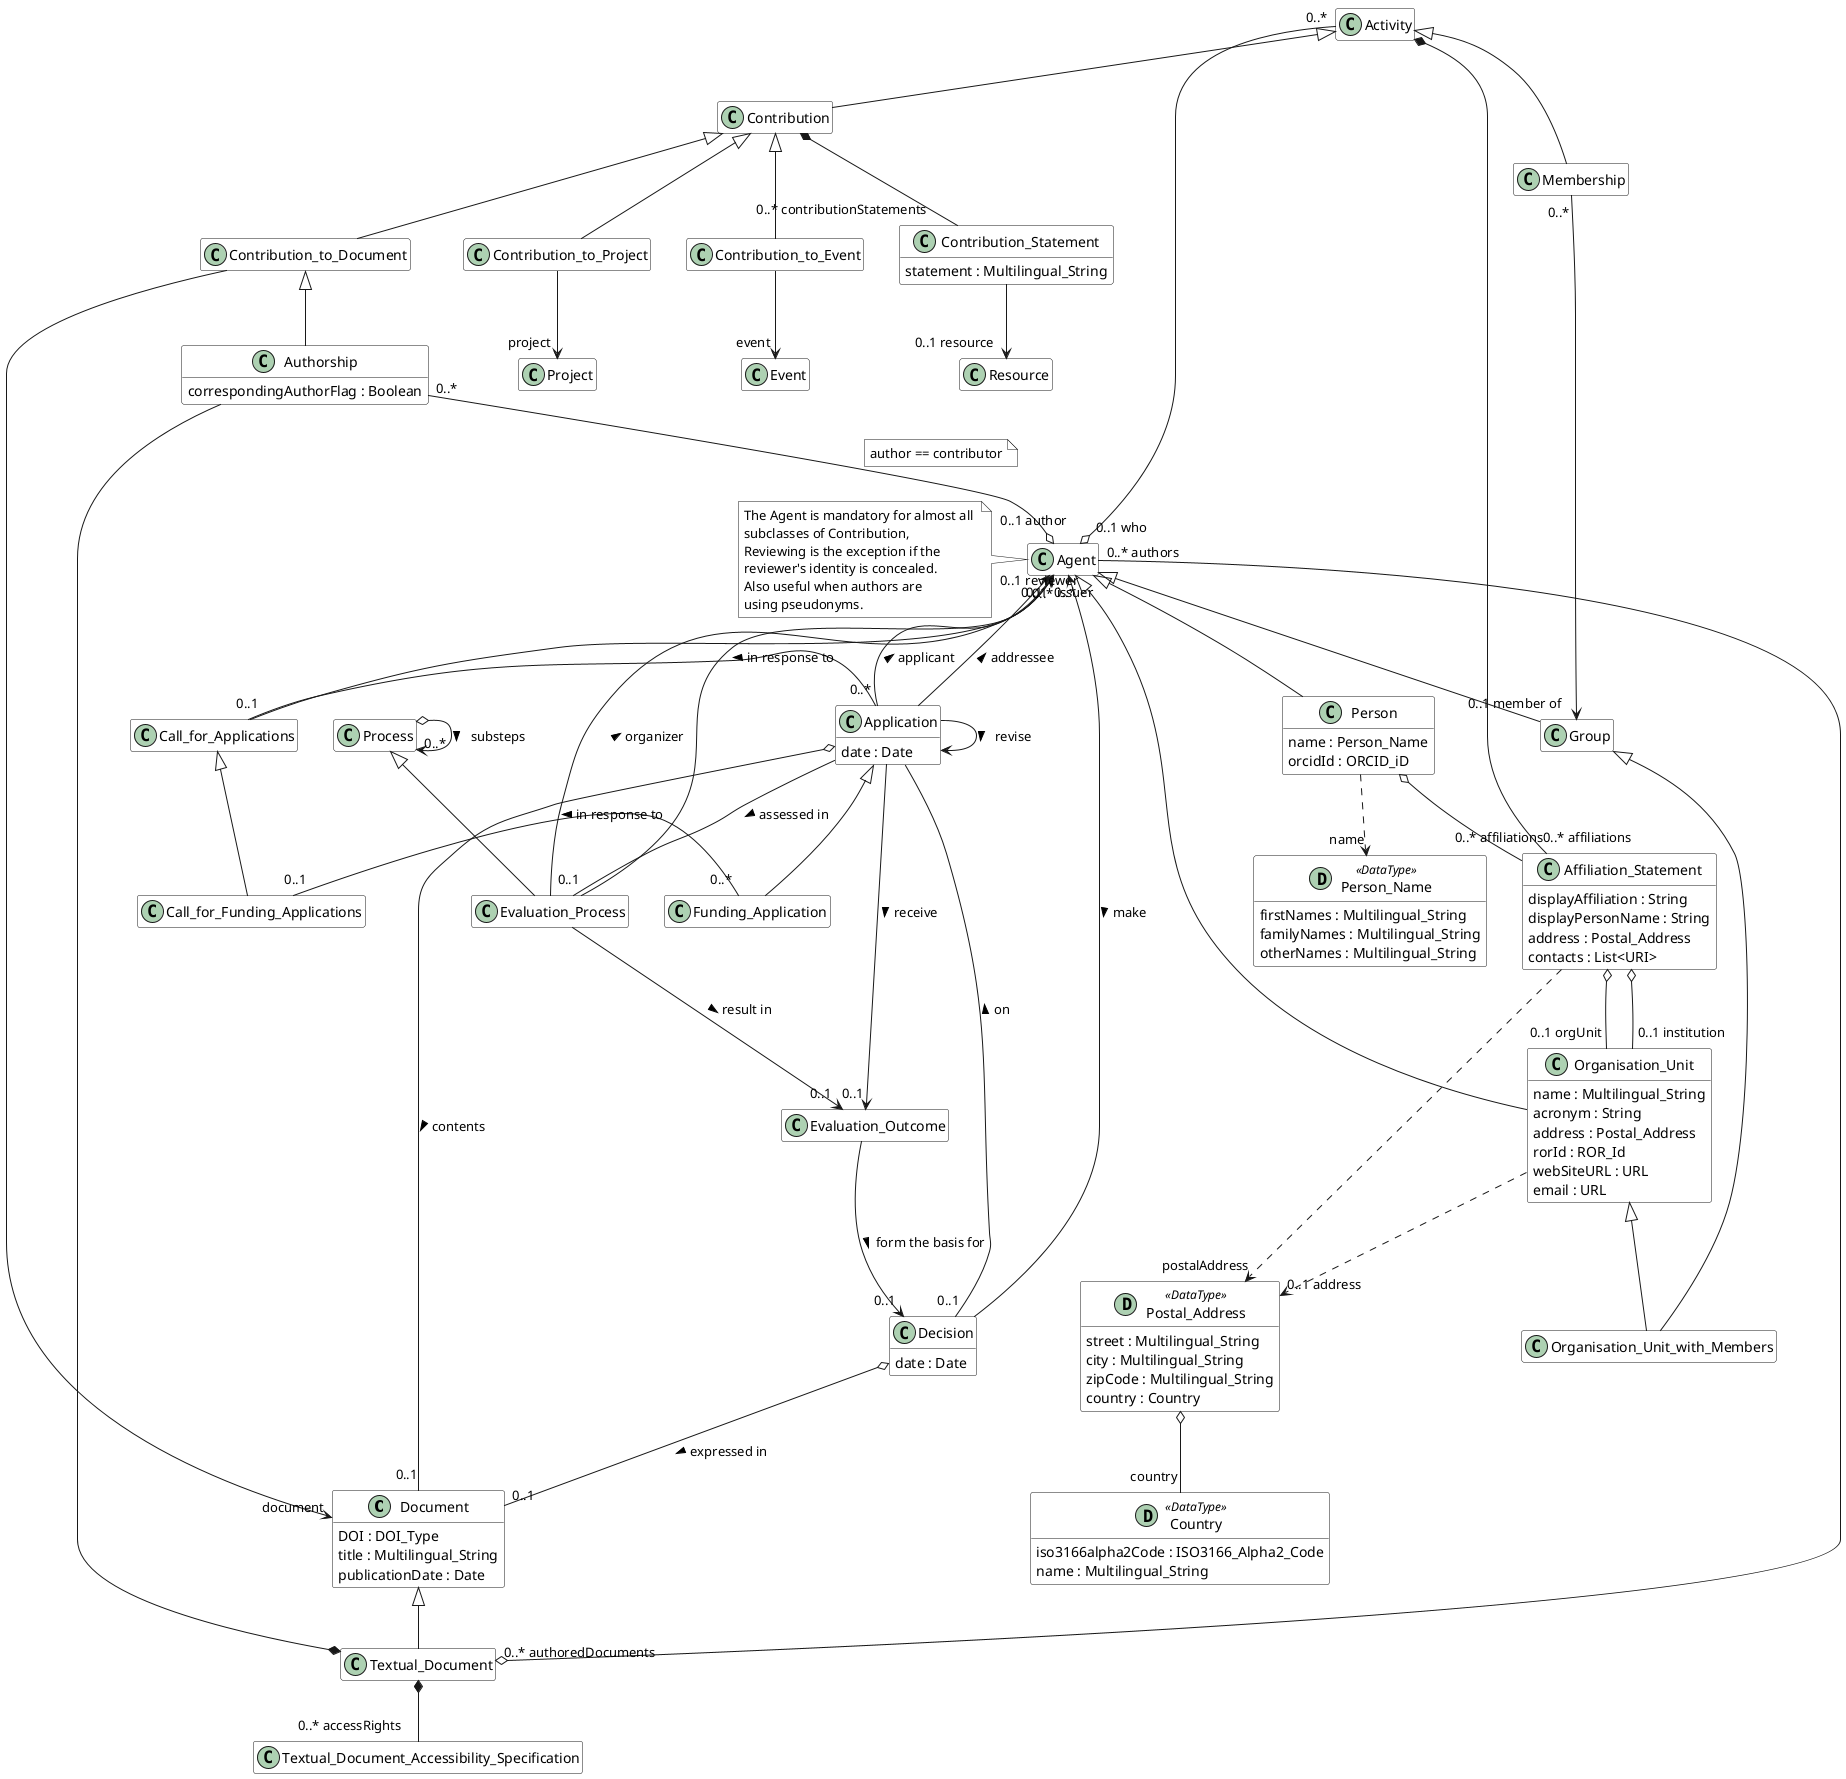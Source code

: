 @startuml
	!startsub common
        !define datatype(x) class x << (D,#add0b2) DataType>> #ffffff
        hide empty members
        skinparam BoxPadding 120
	!endsub

    !startsub Document
        class "Document" #ffffff {
            DOI : DOI_Type
            title : Multilingual_String
            publicationDate : Date
        }
        class "Textual_Document" #ffffff {
        }
    !endsub

    !startsub TDAS
        class "Textual_Document_Accessibility_Specification" #ffffff {
        }
    !endsub

    !startsub Agent
        class "Agent" #ffffff {
        }
    !endsub

    !startsub OrgUnit
        class "Organisation_Unit" #ffffff {
            name : Multilingual_String
            acronym : String
            address : Postal_Address
            rorId : ROR_Id
            webSiteURL : URL
            email : URL
        }
    !endsub

    !startsub Person
        class "Person" #ffffff {
            name : Person_Name
            orcidId : ORCID_iD
        }

        datatype("Person_Name") {
            firstNames : Multilingual_String
            familyNames : Multilingual_String
            otherNames : Multilingual_String
        }
    !endsub

    !startsub Activity
        class "Activity" #ffffff {
        }
    !endsub

    !startsub Membership
        class "Membership" #ffffff {
        }
    !endsub

    !startsub Group
        class "Group" #ffffff {
        }
    !endsub

    !startsub OrgUnitWithMembers
            class "Organisation_Unit_with_Members" #ffffff {
            }
        !endsub

    !startsub ContributionToProject
        class "Contribution_to_Project" #ffffff {
        }
    
        class "Project" #ffffff {
        }
    !endsub
    
    !startsub ContributionToEvent
        class "Contribution_to_Event" #ffffff {
        }
    
        class "Event" #ffffff {
        }
    !endsub

    !startsub Contribution
        class "Contribution" #ffffff {
        }
            
     '   class "Acknowledgement_Statement" #ffffff {
     '   }
        
        class "Contribution_Statement" #ffffff {
            statement : Multilingual_String
        }
    
        class "Resource" #ffffff {
        }
    !endsub


    !startsub ContributionToDocument
        class "Contribution_to_Document" #ffffff {
        }
    !endsub

    !startsub Authorship
        class "Authorship" #ffffff {
            correspondingAuthorFlag : Boolean
        }
    !endsub

    !startsub PostalAddress
        datatype("Postal_Address") {
            street : Multilingual_String
            city : Multilingual_String
            zipCode : Multilingual_String
            country : Country
        }
        datatype("Country") {
             iso3166alpha2Code : ISO3166_Alpha2_Code
             name : Multilingual_String
        }
    !endsub

    !startsub AffiliationStatement
        class "Affiliation_Statement" #ffffff {
            displayAffiliation : String
            displayPersonName : String
            address : Postal_Address
            contacts : List<URI>
        }
    !endsub AffiliationStatement

    !startsub Application
        class "Application" #ffffff {
            date : Date
        }

        class "Decision" #ffffff {
            date : Date
        }

        class "Funding_Application" #ffffff {
        }

        class "Call_for_Applications" #ffffff {

        }

        class "Call_for_Funding_Applications" #ffffff {
        }

        class "Process" #ffffff {

        }

        class "Evaluation_Process" #ffffff {
        }
        
		class "Evaluation_Outcome" #ffffff {
    	}

    !endsub Application

    !startsub Application
        "Application" -u-> "0..1" "Agent" : applicant >
    !endsub

    !startsub Application
        "Application" -u-> "0..1" "Agent" : addressee >
    !endsub

    !startsub Application
		"Call_for_Applications" -u-> "issuer" "Agent"
    !endsub

    !startsub Application
        "Application" --> "Application" : revise >
    !endsub

    !startsub Application
        "Application" -- "0..1" "Evaluation_Process" : assessed in >
    !endsub

    !startsub Application
        "Application" "0..*" -l- "0..1" "Call_for_Applications" : in response to >
    !endsub

    !startsub Application
        "Application" o-- "0..1" "Document" : contents >
    !endsub

    !startsub Application
        "Application" -r- "0..1" "Decision" : on <
    !endsub

    !startsub Application
        "Decision" o-- "0..1" "Document" : expressed in >
    !endsub

    !startsub Application
        "Application" <|-d- "Funding_Application"
    !endsub

    !startsub Application
        "Funding_Application" "0..*" -l- "0..1" "Call_for_Funding_Applications" : in response to >
    !endsub

    !startsub Application
        "Call_for_Applications" <|-d- "Call_for_Funding_Applications"
    !endsub

    !startsub Application
        "Evaluation_Process" -u-> "0..*" "Agent" : organizer >
        "Decision" -u-> "0..*" "Agent" : make <
    !endsub

    !startsub Application
    	"Evaluation_Process" --> "0..1" "Evaluation_Outcome" : result in >
    	"Application" --> "0..1" "Evaluation_Outcome" : receive >    	
    !endsub

    !startsub Application
        "Evaluation_Outcome" -d-> "0..1" "Decision" : form the basis for >
    !endsub

    !startsub Application
        "Process" o--> "0..*" "Process" : substeps >
    !endsub

    !startsub Application
        "Process" <|-- "Evaluation_Process"
    !endsub

    !startsub Application
        "Evaluation_Process" --> "0..1 reviewer" "Agent"
    !endsub

    !startsub PostalAddress
        "Postal_Address" o-- "country" "Country"
    !endsub

    !startsub PostalAddress
        "Affiliation_Statement" ..> "postalAddress" "Postal_Address"
    !endsub

    !startsub AffiliationStatement
        "Affiliation_Statement" o-- "0..1 orgUnit" "Organisation_Unit"
    !endsub

    !startsub AffiliationStatement
        "Affiliation_Statement" o-- "0..1 institution" "Organisation_Unit"
        '    "Affiliation_Statement" o-- "person" "Person"
    !endsub

    !startsub AffiliationStatement
        "Person" o-- "0..* affiliations" "Affiliation_Statement"
    !endsub

    !startsub AffiliationStatement
        "Activity" *-- "0..* affiliations" "Affiliation_Statement"
    !endsub

    !startsub Contribution
        "Contribution" *-- "0..* contributionStatements" "Contribution_Statement"
    !endsub

    !startsub ContributionToDocument
        "Contribution_to_Document" --> "document" "Document"
    !endsub

    !startsub Activity
        "Activity" "0..*" --o "0..1 who" "Agent"
    !endsub

    !startsub Authorship
        "Authorship" --* "Textual_Document"
    !endsub

    !startsub Authorship
        "Contribution_to_Document" <|-- "Authorship"
    !endsub

    !startsub ContributionToDocument
        "Contribution" <|-- "Contribution_to_Document"
    !endsub

    !startsub ContributionToProject
        "Contribution" <|-- "Contribution_to_Project"
    !endsub

    !startsub ContributionToProject
        "Contribution_to_Project" --> "project" "Project"
    !endsub

    !startsub ContributionToEvent
        "Contribution" <|-- "Contribution_to_Event"
    !endsub

    !startsub ContributionToEvent
        "Contribution_to_Event" --> "event" "Event"
    !endsub

    !startsub Contribution
        "Activity" <|-- "Contribution"
    !endsub

    !startsub Membership
        "Activity" <|-- "Membership"
    !endsub

    !startsub Membership
        "Membership" "0..*" --> "0..1 member of" "Group"
    !endsub

   ' !startsub Contribution
   '     "Acknowledgement_Statement" "0..* thanks to" --o "0..1" "Contribution"
   ' !endsub

   ' !startsub Contribution
   '     "Acknowledgement_Statement" --> "0..1 resource" "Resource"
   ' !endsub

    !startsub Contribution
        "Contribution_Statement" --> "0..1 resource" "Resource"
    !endsub

    !startsub Authorship
        "Authorship" "0..*" --o "0..1 author" "Agent"
    !endsub

    note on link #white : author == contributor

    !startsub Person
        "Person" ..> "name" "Person_Name"
    !endsub

    !startsub Person
        "Agent" <|-- "Person"
    !endsub

    !startsub OrgUnit
        "Agent" <|-- "Organisation_Unit"
    !endsub

    !startsub PostalAddress
        "Organisation_Unit" ..> "0..1 address" "Postal_Address"
    !endsub

    !startsub Group
        "Agent" <|-- "Group"
    !endsub

    !startsub OrgUnitWithMembers
        "Group" <|-- "Organisation_Unit_with_Members"
    !endsub

    !startsub OrgUnitWithMembers
        "Organisation_Unit" <|-- "Organisation_Unit_with_Members"
    !endsub

    !startsub Document
        "Document" <|-- "Textual_Document"
    !endsub

    !startsub AccessRights
        "Textual_Document" *-- "0..* accessRights" "Textual_Document_Accessibility_Specification"
    !endsub

    !startsub Authorship
        "Textual_Document" "0..* authoredDocuments" o-- "0..* authors" "Agent"
    !endsub

    note left of Agent #white: The Agent is mandatory for almost all \nsubclasses of Contribution,\nReviewing is the exception if the \nreviewer's identity is concealed. \nAlso useful when authors are \nusing pseudonyms.
@enduml
